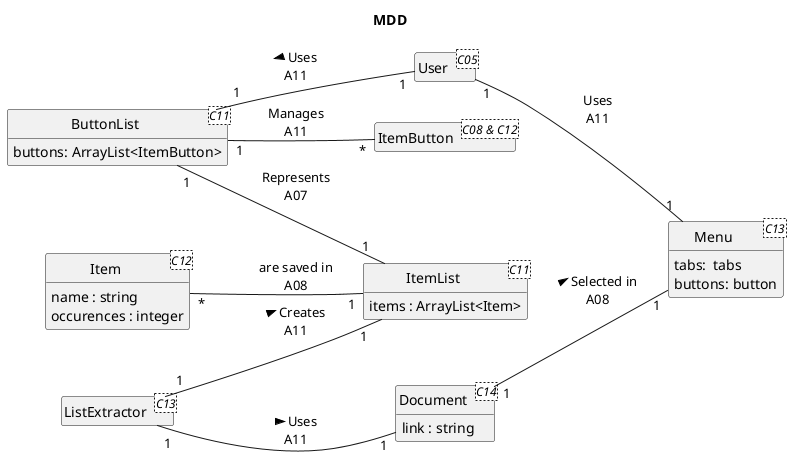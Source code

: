 @startuml
skinparam style strictuml
skinparam defaultfontname Verdana
skinparam ControlStereotypeFontColor #blue
left to right direction
hide empty members
'skinparam linetype ortho

title MDD

class User <C05> {}

class Menu <C13> {
    tabs:  tabs
    buttons: button
}

class ItemList <C11> {
    items : ArrayList<Item> 
}
class Item <C12>  {
  name : string
  occurences : integer
}

class ButtonList<C11>{
    buttons: ArrayList<ItemButton>
}

class ItemButton <C08 & C12> {}

class ListExtractor <C13> {}

class Document <C14> {
    link : string
}

Document "1" -- "1" Menu : > Selected in\nA08
ListExtractor "1" -- "1" Document : > Uses\nA11

User "1" -- "1" Menu :  Uses\nA11
ButtonList "1" -- "1" User : < Uses\nA11

ListExtractor "1" -- "1" ItemList : > Creates\nA11

ItemList "1" -l- "1" ButtonList : Represents\nA07
ButtonList "1" -- "*" ItemButton : Manages\nA11

Item "*" -- "1" ItemList : are saved in\nA08

@enduml